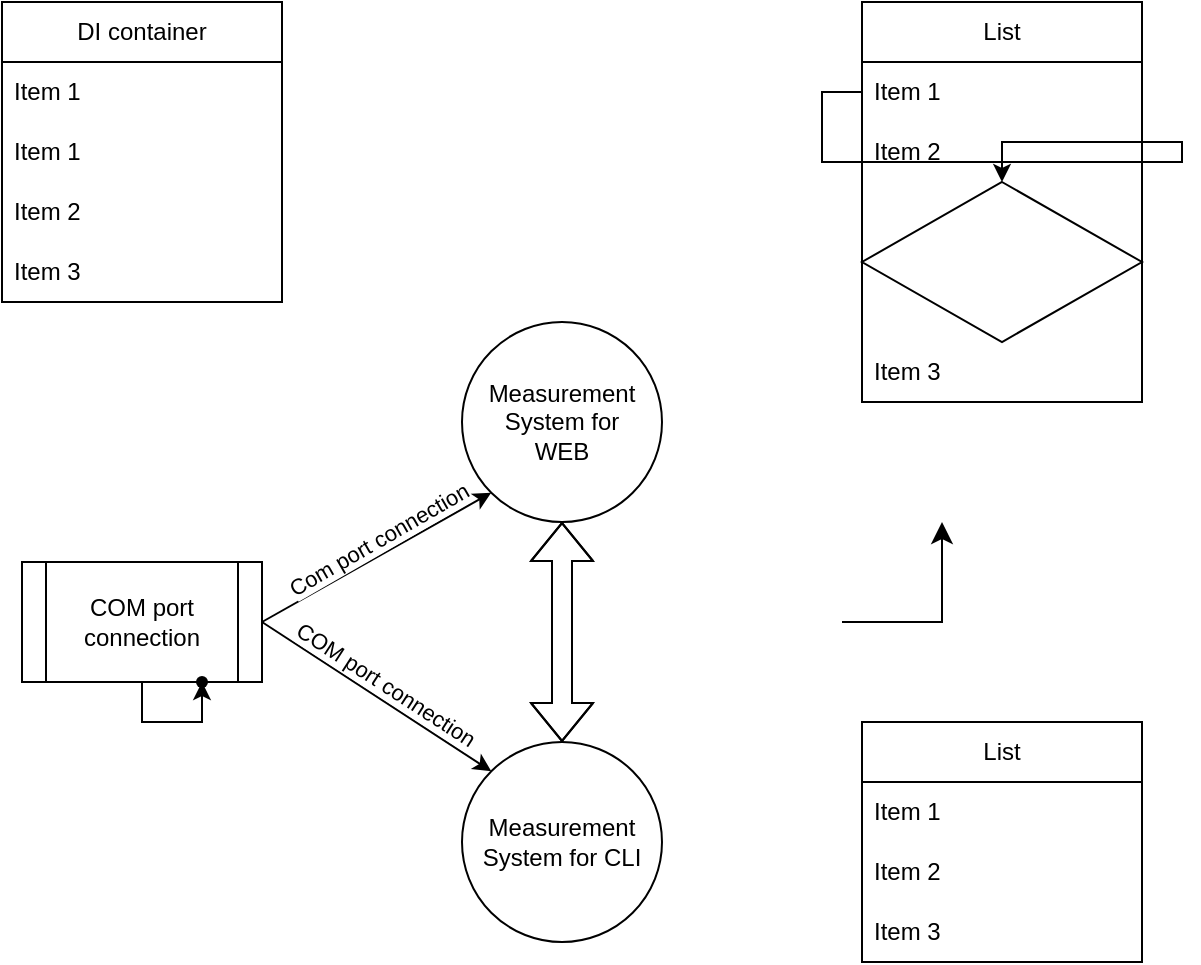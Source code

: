 <mxfile version="21.1.5" type="github">
  <diagram name="Page-1" id="5d7acffa-a066-3a61-03fe-96351882024d">
    <mxGraphModel dx="1050" dy="581" grid="1" gridSize="10" guides="1" tooltips="1" connect="1" arrows="1" fold="1" page="1" pageScale="1" pageWidth="1100" pageHeight="850" background="#ffffff" math="0" shadow="0">
      <root>
        <mxCell id="0" />
        <mxCell id="1" parent="0" />
        <mxCell id="0Bw3tqqXBbQO88dQJ8SM-2" value="Measurement System for&lt;br&gt;WEB" style="ellipse;whiteSpace=wrap;html=1;aspect=fixed;" vertex="1" parent="1">
          <mxGeometry x="500" y="220" width="100" height="100" as="geometry" />
        </mxCell>
        <mxCell id="0Bw3tqqXBbQO88dQJ8SM-3" value="Measurement&lt;br&gt;System for CLI" style="ellipse;whiteSpace=wrap;html=1;aspect=fixed;" vertex="1" parent="1">
          <mxGeometry x="500" y="430" width="100" height="100" as="geometry" />
        </mxCell>
        <mxCell id="0Bw3tqqXBbQO88dQJ8SM-4" value="" style="shape=flexArrow;endArrow=classic;startArrow=classic;html=1;rounded=0;" edge="1" parent="1">
          <mxGeometry width="100" height="100" relative="1" as="geometry">
            <mxPoint x="550" y="430" as="sourcePoint" />
            <mxPoint x="550" y="320" as="targetPoint" />
            <Array as="points">
              <mxPoint x="550" y="360" />
            </Array>
          </mxGeometry>
        </mxCell>
        <mxCell id="0Bw3tqqXBbQO88dQJ8SM-31" value="" style="edgeStyle=orthogonalEdgeStyle;rounded=0;orthogonalLoop=1;jettySize=auto;html=1;" edge="1" parent="1" source="0Bw3tqqXBbQO88dQJ8SM-5" target="0Bw3tqqXBbQO88dQJ8SM-30">
          <mxGeometry relative="1" as="geometry" />
        </mxCell>
        <mxCell id="0Bw3tqqXBbQO88dQJ8SM-5" value="COM port connection" style="shape=process;whiteSpace=wrap;html=1;backgroundOutline=1;" vertex="1" parent="1">
          <mxGeometry x="280" y="340" width="120" height="60" as="geometry" />
        </mxCell>
        <mxCell id="0Bw3tqqXBbQO88dQJ8SM-6" value="" style="endArrow=classic;html=1;rounded=0;exitX=1;exitY=0.5;exitDx=0;exitDy=0;entryX=0;entryY=1;entryDx=0;entryDy=0;verticalAlign=top;labelPosition=center;verticalLabelPosition=bottom;align=center;" edge="1" parent="1" source="0Bw3tqqXBbQO88dQJ8SM-5" target="0Bw3tqqXBbQO88dQJ8SM-2">
          <mxGeometry width="50" height="50" relative="1" as="geometry">
            <mxPoint x="510" y="360" as="sourcePoint" />
            <mxPoint x="560" y="310" as="targetPoint" />
          </mxGeometry>
        </mxCell>
        <mxCell id="0Bw3tqqXBbQO88dQJ8SM-8" value="Com port connection" style="edgeLabel;html=1;align=center;verticalAlign=middle;resizable=0;points=[];portConstraintRotation=0;rotation=330;" vertex="1" connectable="0" parent="0Bw3tqqXBbQO88dQJ8SM-6">
          <mxGeometry relative="1" as="geometry">
            <mxPoint y="-9" as="offset" />
          </mxGeometry>
        </mxCell>
        <mxCell id="0Bw3tqqXBbQO88dQJ8SM-7" value="" style="endArrow=classic;html=1;rounded=0;exitX=1;exitY=0.5;exitDx=0;exitDy=0;entryX=0;entryY=0;entryDx=0;entryDy=0;" edge="1" parent="1" source="0Bw3tqqXBbQO88dQJ8SM-5" target="0Bw3tqqXBbQO88dQJ8SM-3">
          <mxGeometry width="50" height="50" relative="1" as="geometry">
            <mxPoint x="440" y="380" as="sourcePoint" />
            <mxPoint x="490" y="330" as="targetPoint" />
          </mxGeometry>
        </mxCell>
        <mxCell id="0Bw3tqqXBbQO88dQJ8SM-9" value="COM port connection" style="edgeLabel;html=1;align=center;verticalAlign=middle;resizable=0;points=[];rotation=33;" vertex="1" connectable="0" parent="0Bw3tqqXBbQO88dQJ8SM-7">
          <mxGeometry x="0.157" y="1" relative="1" as="geometry">
            <mxPoint x="-5" y="-12" as="offset" />
          </mxGeometry>
        </mxCell>
        <mxCell id="0Bw3tqqXBbQO88dQJ8SM-10" value="List" style="swimlane;fontStyle=0;childLayout=stackLayout;horizontal=1;startSize=30;horizontalStack=0;resizeParent=1;resizeParentMax=0;resizeLast=0;collapsible=1;marginBottom=0;whiteSpace=wrap;html=1;" vertex="1" parent="1">
          <mxGeometry x="700" y="60" width="140" height="200" as="geometry" />
        </mxCell>
        <mxCell id="0Bw3tqqXBbQO88dQJ8SM-11" value="Item 1" style="text;strokeColor=none;fillColor=none;align=left;verticalAlign=middle;spacingLeft=4;spacingRight=4;overflow=hidden;points=[[0,0.5],[1,0.5]];portConstraint=eastwest;rotatable=0;whiteSpace=wrap;html=1;" vertex="1" parent="0Bw3tqqXBbQO88dQJ8SM-10">
          <mxGeometry y="30" width="140" height="30" as="geometry" />
        </mxCell>
        <mxCell id="0Bw3tqqXBbQO88dQJ8SM-12" value="Item 2" style="text;strokeColor=none;fillColor=none;align=left;verticalAlign=middle;spacingLeft=4;spacingRight=4;overflow=hidden;points=[[0,0.5],[1,0.5]];portConstraint=eastwest;rotatable=0;whiteSpace=wrap;html=1;" vertex="1" parent="0Bw3tqqXBbQO88dQJ8SM-10">
          <mxGeometry y="60" width="140" height="30" as="geometry" />
        </mxCell>
        <mxCell id="0Bw3tqqXBbQO88dQJ8SM-29" value="" style="edgeStyle=orthogonalEdgeStyle;rounded=0;orthogonalLoop=1;jettySize=auto;html=1;" edge="1" parent="0Bw3tqqXBbQO88dQJ8SM-10" source="0Bw3tqqXBbQO88dQJ8SM-11" target="0Bw3tqqXBbQO88dQJ8SM-28">
          <mxGeometry relative="1" as="geometry" />
        </mxCell>
        <mxCell id="0Bw3tqqXBbQO88dQJ8SM-28" value="" style="rhombus;whiteSpace=wrap;html=1;" vertex="1" parent="0Bw3tqqXBbQO88dQJ8SM-10">
          <mxGeometry y="90" width="140" height="80" as="geometry" />
        </mxCell>
        <mxCell id="0Bw3tqqXBbQO88dQJ8SM-13" value="Item 3" style="text;strokeColor=none;fillColor=none;align=left;verticalAlign=middle;spacingLeft=4;spacingRight=4;overflow=hidden;points=[[0,0.5],[1,0.5]];portConstraint=eastwest;rotatable=0;whiteSpace=wrap;html=1;" vertex="1" parent="0Bw3tqqXBbQO88dQJ8SM-10">
          <mxGeometry y="170" width="140" height="30" as="geometry" />
        </mxCell>
        <mxCell id="0Bw3tqqXBbQO88dQJ8SM-14" value="DI container" style="swimlane;fontStyle=0;childLayout=stackLayout;horizontal=1;startSize=30;horizontalStack=0;resizeParent=1;resizeParentMax=0;resizeLast=0;collapsible=1;marginBottom=0;whiteSpace=wrap;html=1;" vertex="1" parent="1">
          <mxGeometry x="270" y="60" width="140" height="150" as="geometry" />
        </mxCell>
        <mxCell id="0Bw3tqqXBbQO88dQJ8SM-15" value="Item 1" style="text;strokeColor=none;fillColor=none;align=left;verticalAlign=middle;spacingLeft=4;spacingRight=4;overflow=hidden;points=[[0,0.5],[1,0.5]];portConstraint=eastwest;rotatable=0;whiteSpace=wrap;html=1;" vertex="1" parent="0Bw3tqqXBbQO88dQJ8SM-14">
          <mxGeometry y="30" width="140" height="30" as="geometry" />
        </mxCell>
        <mxCell id="0Bw3tqqXBbQO88dQJ8SM-32" value="Item 1" style="text;strokeColor=none;fillColor=none;align=left;verticalAlign=middle;spacingLeft=4;spacingRight=4;overflow=hidden;points=[[0,0.5],[1,0.5]];portConstraint=eastwest;rotatable=0;whiteSpace=wrap;html=1;" vertex="1" parent="0Bw3tqqXBbQO88dQJ8SM-14">
          <mxGeometry y="60" width="140" height="30" as="geometry" />
        </mxCell>
        <mxCell id="0Bw3tqqXBbQO88dQJ8SM-16" value="Item 2" style="text;strokeColor=none;fillColor=none;align=left;verticalAlign=middle;spacingLeft=4;spacingRight=4;overflow=hidden;points=[[0,0.5],[1,0.5]];portConstraint=eastwest;rotatable=0;whiteSpace=wrap;html=1;" vertex="1" parent="0Bw3tqqXBbQO88dQJ8SM-14">
          <mxGeometry y="90" width="140" height="30" as="geometry" />
        </mxCell>
        <mxCell id="0Bw3tqqXBbQO88dQJ8SM-17" value="Item 3" style="text;strokeColor=none;fillColor=none;align=left;verticalAlign=middle;spacingLeft=4;spacingRight=4;overflow=hidden;points=[[0,0.5],[1,0.5]];portConstraint=eastwest;rotatable=0;whiteSpace=wrap;html=1;" vertex="1" parent="0Bw3tqqXBbQO88dQJ8SM-14">
          <mxGeometry y="120" width="140" height="30" as="geometry" />
        </mxCell>
        <mxCell id="0Bw3tqqXBbQO88dQJ8SM-22" value="List" style="swimlane;fontStyle=0;childLayout=stackLayout;horizontal=1;startSize=30;horizontalStack=0;resizeParent=1;resizeParentMax=0;resizeLast=0;collapsible=1;marginBottom=0;whiteSpace=wrap;html=1;" vertex="1" parent="1">
          <mxGeometry x="700" y="420" width="140" height="120" as="geometry" />
        </mxCell>
        <mxCell id="0Bw3tqqXBbQO88dQJ8SM-23" value="Item 1" style="text;strokeColor=none;fillColor=none;align=left;verticalAlign=middle;spacingLeft=4;spacingRight=4;overflow=hidden;points=[[0,0.5],[1,0.5]];portConstraint=eastwest;rotatable=0;whiteSpace=wrap;html=1;" vertex="1" parent="0Bw3tqqXBbQO88dQJ8SM-22">
          <mxGeometry y="30" width="140" height="30" as="geometry" />
        </mxCell>
        <mxCell id="0Bw3tqqXBbQO88dQJ8SM-24" value="Item 2" style="text;strokeColor=none;fillColor=none;align=left;verticalAlign=middle;spacingLeft=4;spacingRight=4;overflow=hidden;points=[[0,0.5],[1,0.5]];portConstraint=eastwest;rotatable=0;whiteSpace=wrap;html=1;" vertex="1" parent="0Bw3tqqXBbQO88dQJ8SM-22">
          <mxGeometry y="60" width="140" height="30" as="geometry" />
        </mxCell>
        <mxCell id="0Bw3tqqXBbQO88dQJ8SM-25" value="Item 3" style="text;strokeColor=none;fillColor=none;align=left;verticalAlign=middle;spacingLeft=4;spacingRight=4;overflow=hidden;points=[[0,0.5],[1,0.5]];portConstraint=eastwest;rotatable=0;whiteSpace=wrap;html=1;" vertex="1" parent="0Bw3tqqXBbQO88dQJ8SM-22">
          <mxGeometry y="90" width="140" height="30" as="geometry" />
        </mxCell>
        <mxCell id="0Bw3tqqXBbQO88dQJ8SM-30" value="" style="shape=waypoint;sketch=0;size=6;pointerEvents=1;points=[];fillColor=default;resizable=0;rotatable=0;perimeter=centerPerimeter;snapToPoint=1;" vertex="1" parent="1">
          <mxGeometry x="360" y="390" width="20" height="20" as="geometry" />
        </mxCell>
        <mxCell id="0Bw3tqqXBbQO88dQJ8SM-33" value="" style="edgeStyle=segmentEdgeStyle;endArrow=classic;html=1;curved=0;rounded=0;endSize=8;startSize=8;" edge="1" parent="1">
          <mxGeometry width="50" height="50" relative="1" as="geometry">
            <mxPoint x="690" y="370" as="sourcePoint" />
            <mxPoint x="740" y="320" as="targetPoint" />
          </mxGeometry>
        </mxCell>
      </root>
    </mxGraphModel>
  </diagram>
</mxfile>
